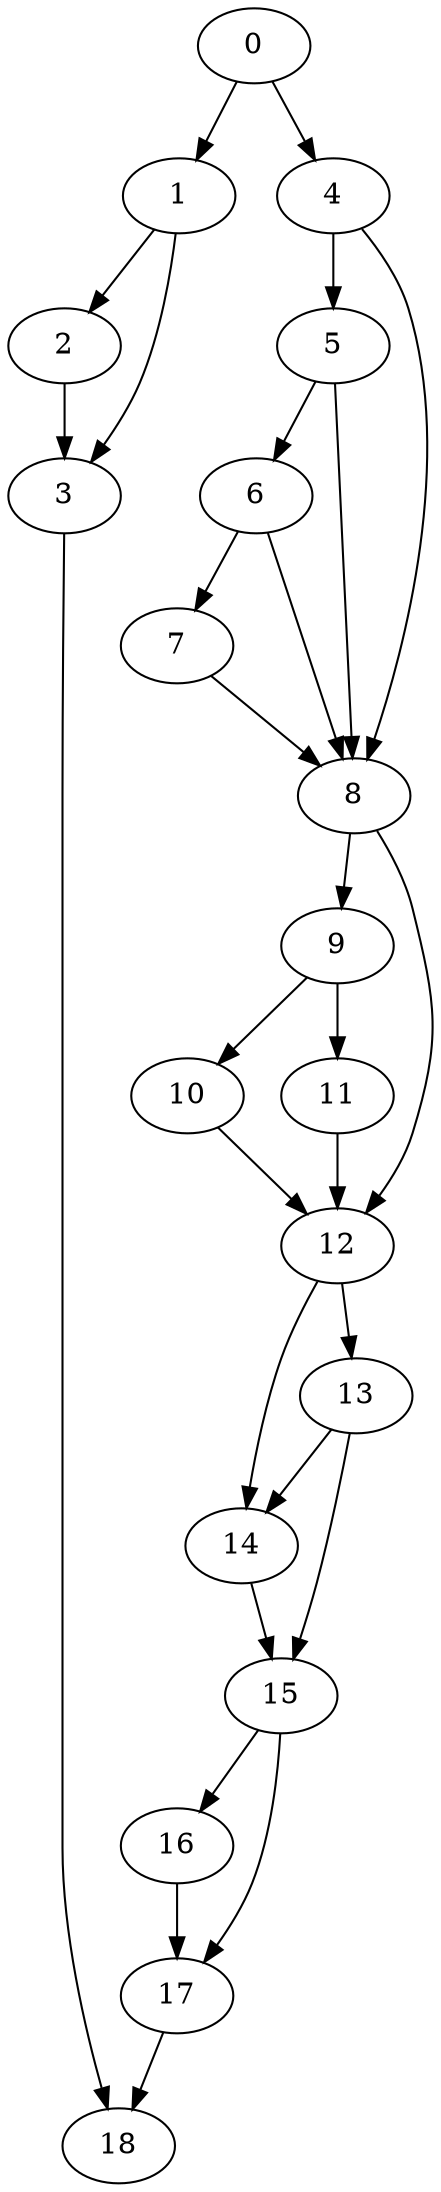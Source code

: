digraph {
	0
	1
	2
	3
	4
	5
	6
	7
	8
	9
	10
	11
	12
	13
	14
	15
	16
	17
	18
	1 -> 2
	1 -> 3
	2 -> 3
	4 -> 8
	5 -> 8
	6 -> 8
	7 -> 8
	9 -> 10
	9 -> 11
	12 -> 13
	11 -> 12
	8 -> 12
	10 -> 12
	12 -> 14
	13 -> 14
	14 -> 15
	13 -> 15
	0 -> 1
	6 -> 7
	3 -> 18
	17 -> 18
	0 -> 4
	4 -> 5
	5 -> 6
	8 -> 9
	15 -> 16
	15 -> 17
	16 -> 17
}
